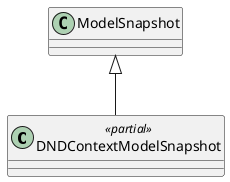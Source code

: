 @startuml
class DNDContextModelSnapshot <<partial>> {
}
ModelSnapshot <|-- DNDContextModelSnapshot
@enduml
